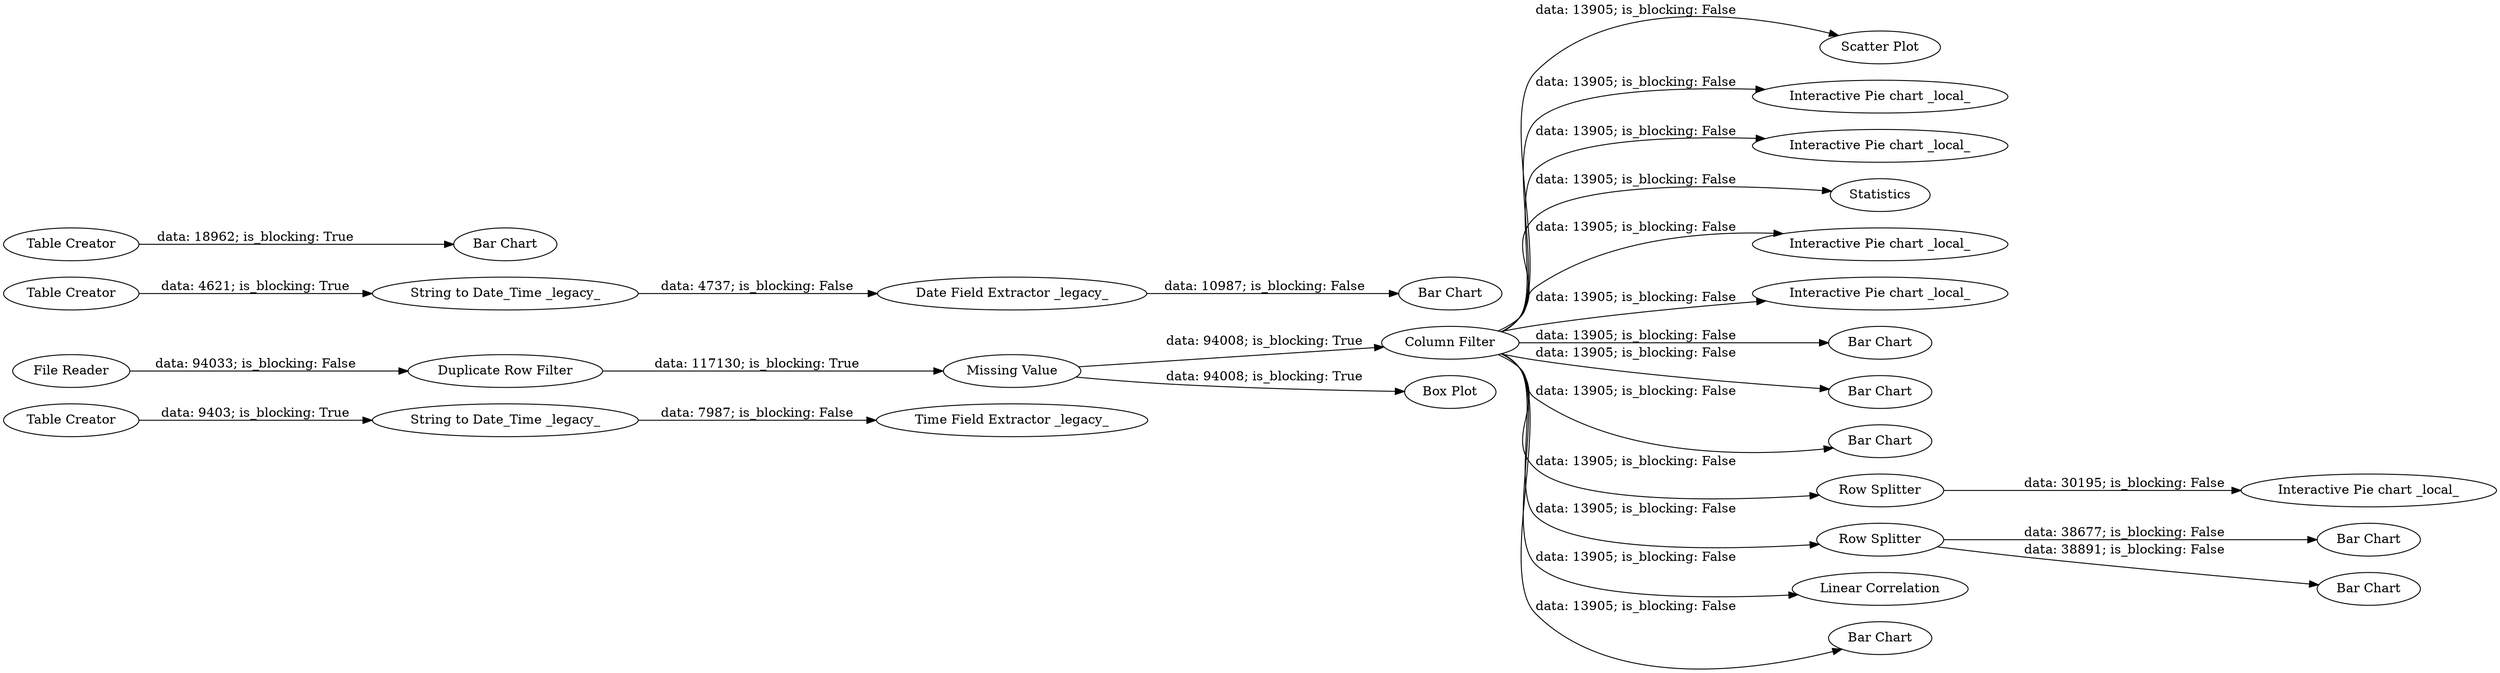 digraph {
	"5812723555894249410_21" [label="Table Creator"]
	"5150373621741152063_10" [label="Scatter Plot"]
	"5150373621741152063_16" [label="Bar Chart"]
	"5150373621741152063_32" [label="Interactive Pie chart _local_"]
	"5150373621741152063_13" [label="Interactive Pie chart _local_"]
	"5150373621741152063_8" [label="Interactive Pie chart _local_"]
	"5150373621741152063_2" [label="Duplicate Row Filter"]
	"5150373621741152063_7" [label=Statistics]
	"5150373621741152063_12" [label="Interactive Pie chart _local_"]
	"5150373621741152063_3" [label="Missing Value"]
	"5812723555894249410_22" [label="String to Date_Time _legacy_"]
	"5150373621741152063_1" [label="File Reader"]
	"5150373621741152063_19" [label="Date Field Extractor _legacy_"]
	"5150373621741152063_6" [label="Column Filter"]
	"5150373621741152063_9" [label="Interactive Pie chart _local_"]
	"5150373621741152063_28" [label="Bar Chart"]
	"5150373621741152063_29" [label="Bar Chart"]
	"5150373621741152063_4" [label="Box Plot"]
	"5150373621741152063_18" [label="String to Date_Time _legacy_"]
	"5150373621741152063_15" [label="Bar Chart"]
	"5812723555894249410_24" [label="Time Field Extractor _legacy_"]
	"5150373621741152063_17" [label="Table Creator"]
	"5150373621741152063_30" [label="Bar Chart"]
	"5150373621741152063_27" [label="Table Creator"]
	"5150373621741152063_11" [label="Bar Chart"]
	"5150373621741152063_33" [label="Row Splitter"]
	"5150373621741152063_14" [label="Row Splitter"]
	"5150373621741152063_5" [label="Linear Correlation"]
	"5150373621741152063_20" [label="Bar Chart"]
	"5150373621741152063_31" [label="Bar Chart"]
	"5150373621741152063_6" -> "5150373621741152063_12" [label="data: 13905; is_blocking: False"]
	"5150373621741152063_6" -> "5150373621741152063_33" [label="data: 13905; is_blocking: False"]
	"5812723555894249410_21" -> "5812723555894249410_22" [label="data: 9403; is_blocking: True"]
	"5150373621741152063_6" -> "5150373621741152063_9" [label="data: 13905; is_blocking: False"]
	"5150373621741152063_33" -> "5150373621741152063_32" [label="data: 30195; is_blocking: False"]
	"5150373621741152063_17" -> "5150373621741152063_18" [label="data: 4621; is_blocking: True"]
	"5150373621741152063_19" -> "5150373621741152063_20" [label="data: 10987; is_blocking: False"]
	"5150373621741152063_6" -> "5150373621741152063_10" [label="data: 13905; is_blocking: False"]
	"5150373621741152063_6" -> "5150373621741152063_5" [label="data: 13905; is_blocking: False"]
	"5150373621741152063_14" -> "5150373621741152063_16" [label="data: 38677; is_blocking: False"]
	"5812723555894249410_22" -> "5812723555894249410_24" [label="data: 7987; is_blocking: False"]
	"5150373621741152063_2" -> "5150373621741152063_3" [label="data: 117130; is_blocking: True"]
	"5150373621741152063_6" -> "5150373621741152063_30" [label="data: 13905; is_blocking: False"]
	"5150373621741152063_14" -> "5150373621741152063_15" [label="data: 38891; is_blocking: False"]
	"5150373621741152063_6" -> "5150373621741152063_31" [label="data: 13905; is_blocking: False"]
	"5150373621741152063_6" -> "5150373621741152063_29" [label="data: 13905; is_blocking: False"]
	"5150373621741152063_3" -> "5150373621741152063_6" [label="data: 94008; is_blocking: True"]
	"5150373621741152063_6" -> "5150373621741152063_13" [label="data: 13905; is_blocking: False"]
	"5150373621741152063_6" -> "5150373621741152063_14" [label="data: 13905; is_blocking: False"]
	"5150373621741152063_1" -> "5150373621741152063_2" [label="data: 94033; is_blocking: False"]
	"5150373621741152063_6" -> "5150373621741152063_7" [label="data: 13905; is_blocking: False"]
	"5150373621741152063_18" -> "5150373621741152063_19" [label="data: 4737; is_blocking: False"]
	"5150373621741152063_3" -> "5150373621741152063_4" [label="data: 94008; is_blocking: True"]
	"5150373621741152063_27" -> "5150373621741152063_28" [label="data: 18962; is_blocking: True"]
	"5150373621741152063_6" -> "5150373621741152063_8" [label="data: 13905; is_blocking: False"]
	"5150373621741152063_6" -> "5150373621741152063_11" [label="data: 13905; is_blocking: False"]
	rankdir=LR
}

